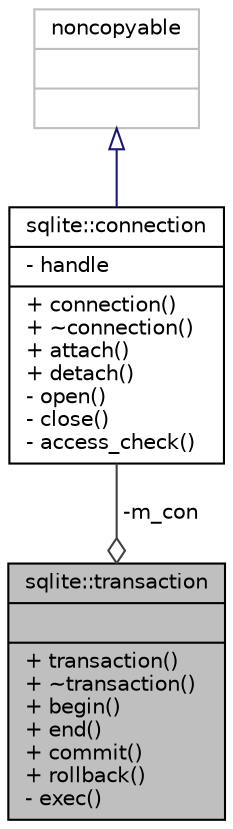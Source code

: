 digraph "sqlite::transaction"
{
  bgcolor="transparent";
  edge [fontname="Helvetica",fontsize="10",labelfontname="Helvetica",labelfontsize="10"];
  node [fontname="Helvetica",fontsize="10",shape=record];
  Node1 [label="{sqlite::transaction\n||+ transaction()\l+ ~transaction()\l+ begin()\l+ end()\l+ commit()\l+ rollback()\l- exec()\l}",height=0.2,width=0.4,color="black", fillcolor="grey75", style="filled" fontcolor="black"];
  Node2 -> Node1 [color="grey25",fontsize="10",style="solid",label=" -m_con" ,arrowhead="odiamond",fontname="Helvetica"];
  Node2 [label="{sqlite::connection\n|- handle\l|+ connection()\l+ ~connection()\l+ attach()\l+ detach()\l- open()\l- close()\l- access_check()\l}",height=0.2,width=0.4,color="black",URL="$structsqlite_1_1connection.html",tooltip="connection is used to open, close, attach and detach a database. Further it has to be passed to all c..."];
  Node3 -> Node2 [dir="back",color="midnightblue",fontsize="10",style="solid",arrowtail="onormal",fontname="Helvetica"];
  Node3 [label="{noncopyable\n||}",height=0.2,width=0.4,color="grey75"];
}

